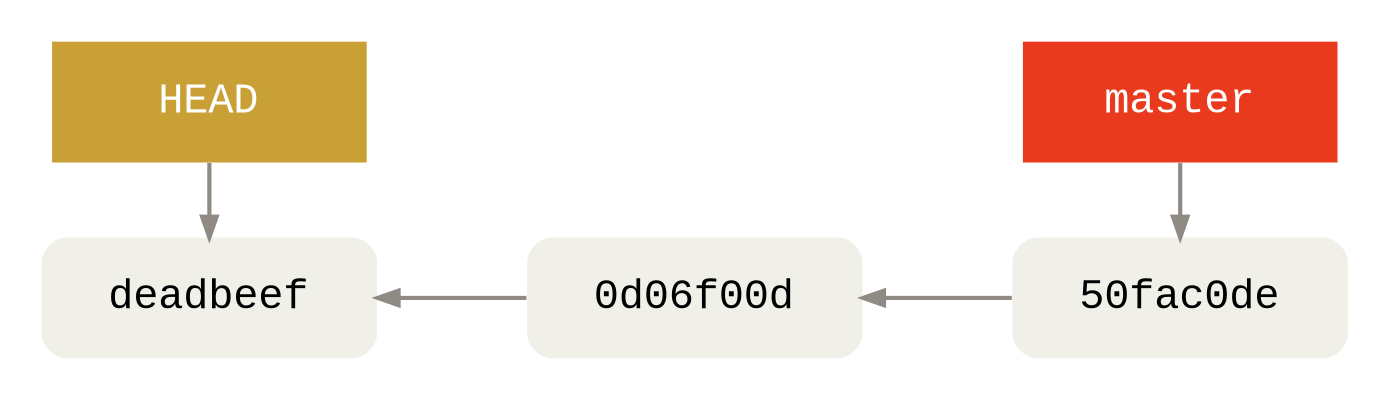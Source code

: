digraph Git {
  bgcolor="transparent"

  rankdir=LR
  ranksep=1
  nodesep=.5

  edge [color="#8f8a83"
        penwidth=2
        dir="back"]
  node [shape=box
        fontname="Menlo, Monaco, Consolas, Lucida Console, Courier New, monospace"
        fontsize=20
        margin=".45,.25"
        width=2.1
        penwidth=0]

  node [style="rounded,filled"
        fillcolor="#f0efe8"]
  A [label="deadbeef"]
  B [label="0d06f00d"]
  C [label="50fac0de"]

  node [style="filled"
        fontcolor="#ffffff"
        fillcolor="#e93a1d"]
  HEAD [fillcolor="#c8a036"]

  A -> B -> C

  subgraph cluster_HEAD {
    color=invis
    {
      rank=same
      A -> HEAD
    }
  }

  subgraph cluster_master {
    style=invis

    {
      rank=same
      C -> master
    }
  }
}
